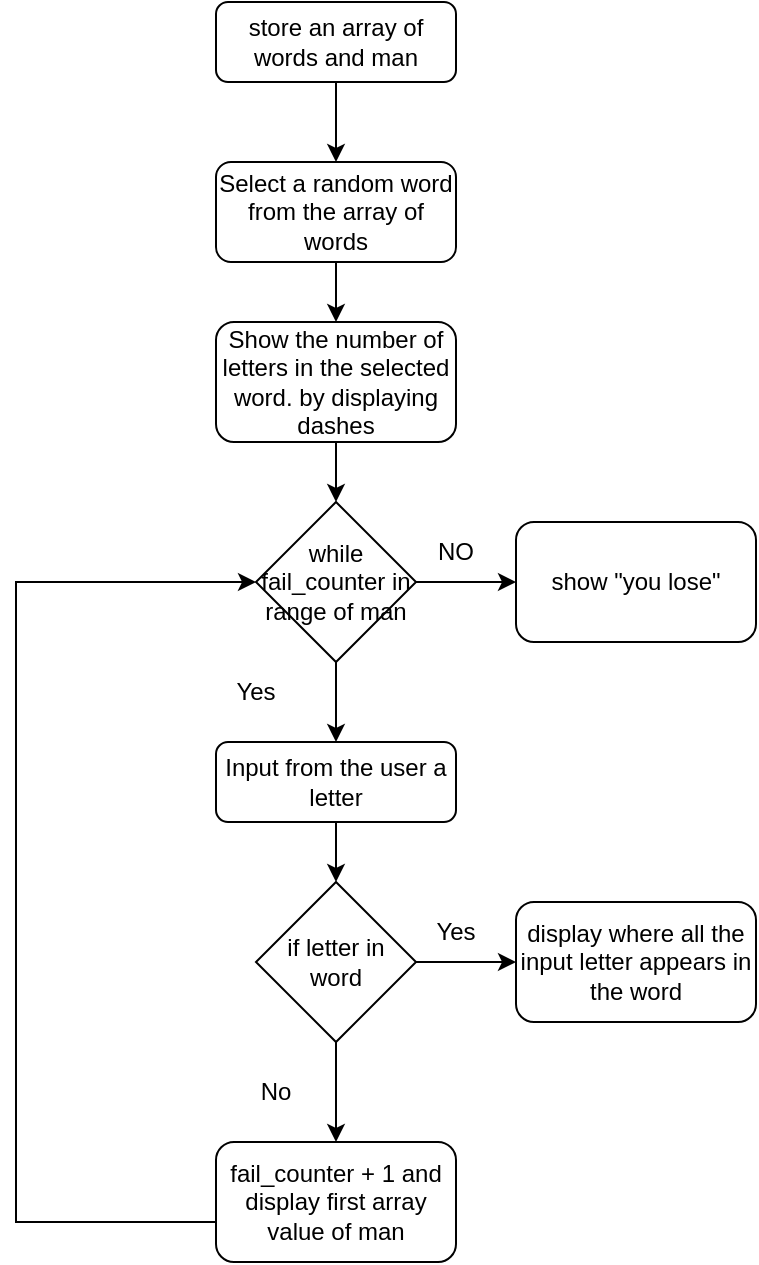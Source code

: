 <mxfile version="23.1.1" type="github">
  <diagram id="C5RBs43oDa-KdzZeNtuy" name="Page-1">
    <mxGraphModel dx="1026" dy="685" grid="1" gridSize="10" guides="1" tooltips="1" connect="1" arrows="1" fold="1" page="1" pageScale="1" pageWidth="827" pageHeight="1169" math="0" shadow="0">
      <root>
        <mxCell id="WIyWlLk6GJQsqaUBKTNV-0" />
        <mxCell id="WIyWlLk6GJQsqaUBKTNV-1" parent="WIyWlLk6GJQsqaUBKTNV-0" />
        <mxCell id="OPWrUQY2eA04fei_P-Wb-3" value="" style="edgeStyle=none;rounded=0;orthogonalLoop=1;jettySize=auto;html=1;" edge="1" parent="WIyWlLk6GJQsqaUBKTNV-1" source="WIyWlLk6GJQsqaUBKTNV-3" target="OPWrUQY2eA04fei_P-Wb-0">
          <mxGeometry relative="1" as="geometry" />
        </mxCell>
        <mxCell id="WIyWlLk6GJQsqaUBKTNV-3" value="store an array of words and man" style="rounded=1;whiteSpace=wrap;html=1;fontSize=12;glass=0;strokeWidth=1;shadow=0;" parent="WIyWlLk6GJQsqaUBKTNV-1" vertex="1">
          <mxGeometry x="160" y="80" width="120" height="40" as="geometry" />
        </mxCell>
        <mxCell id="OPWrUQY2eA04fei_P-Wb-28" value="" style="edgeStyle=none;rounded=0;orthogonalLoop=1;jettySize=auto;html=1;" edge="1" parent="WIyWlLk6GJQsqaUBKTNV-1" source="WIyWlLk6GJQsqaUBKTNV-7" target="OPWrUQY2eA04fei_P-Wb-13">
          <mxGeometry relative="1" as="geometry" />
        </mxCell>
        <mxCell id="WIyWlLk6GJQsqaUBKTNV-7" value="Input from the user a letter" style="rounded=1;whiteSpace=wrap;html=1;fontSize=12;glass=0;strokeWidth=1;shadow=0;" parent="WIyWlLk6GJQsqaUBKTNV-1" vertex="1">
          <mxGeometry x="160" y="450" width="120" height="40" as="geometry" />
        </mxCell>
        <mxCell id="OPWrUQY2eA04fei_P-Wb-5" value="" style="edgeStyle=none;rounded=0;orthogonalLoop=1;jettySize=auto;html=1;" edge="1" parent="WIyWlLk6GJQsqaUBKTNV-1" source="OPWrUQY2eA04fei_P-Wb-0" target="OPWrUQY2eA04fei_P-Wb-4">
          <mxGeometry relative="1" as="geometry" />
        </mxCell>
        <mxCell id="OPWrUQY2eA04fei_P-Wb-0" value="Select a random word from the array of words" style="rounded=1;whiteSpace=wrap;html=1;" vertex="1" parent="WIyWlLk6GJQsqaUBKTNV-1">
          <mxGeometry x="160" y="160" width="120" height="50" as="geometry" />
        </mxCell>
        <mxCell id="OPWrUQY2eA04fei_P-Wb-20" value="" style="edgeStyle=none;rounded=0;orthogonalLoop=1;jettySize=auto;html=1;" edge="1" parent="WIyWlLk6GJQsqaUBKTNV-1" source="OPWrUQY2eA04fei_P-Wb-4" target="OPWrUQY2eA04fei_P-Wb-9">
          <mxGeometry relative="1" as="geometry" />
        </mxCell>
        <mxCell id="OPWrUQY2eA04fei_P-Wb-4" value="Show the number of letters in the selected word. by displaying dashes" style="rounded=1;whiteSpace=wrap;html=1;" vertex="1" parent="WIyWlLk6GJQsqaUBKTNV-1">
          <mxGeometry x="160" y="240" width="120" height="60" as="geometry" />
        </mxCell>
        <mxCell id="OPWrUQY2eA04fei_P-Wb-21" value="" style="edgeStyle=none;rounded=0;orthogonalLoop=1;jettySize=auto;html=1;" edge="1" parent="WIyWlLk6GJQsqaUBKTNV-1" source="OPWrUQY2eA04fei_P-Wb-9" target="OPWrUQY2eA04fei_P-Wb-11">
          <mxGeometry relative="1" as="geometry" />
        </mxCell>
        <mxCell id="OPWrUQY2eA04fei_P-Wb-27" style="edgeStyle=none;rounded=0;orthogonalLoop=1;jettySize=auto;html=1;exitX=0.5;exitY=1;exitDx=0;exitDy=0;entryX=0.5;entryY=0;entryDx=0;entryDy=0;" edge="1" parent="WIyWlLk6GJQsqaUBKTNV-1" source="OPWrUQY2eA04fei_P-Wb-9" target="WIyWlLk6GJQsqaUBKTNV-7">
          <mxGeometry relative="1" as="geometry" />
        </mxCell>
        <mxCell id="OPWrUQY2eA04fei_P-Wb-9" value="while fail_counter in range of man" style="rhombus;whiteSpace=wrap;html=1;" vertex="1" parent="WIyWlLk6GJQsqaUBKTNV-1">
          <mxGeometry x="180" y="330" width="80" height="80" as="geometry" />
        </mxCell>
        <mxCell id="OPWrUQY2eA04fei_P-Wb-11" value="show &quot;you lose&quot;" style="rounded=1;whiteSpace=wrap;html=1;" vertex="1" parent="WIyWlLk6GJQsqaUBKTNV-1">
          <mxGeometry x="310" y="340" width="120" height="60" as="geometry" />
        </mxCell>
        <mxCell id="OPWrUQY2eA04fei_P-Wb-18" value="" style="edgeStyle=none;rounded=0;orthogonalLoop=1;jettySize=auto;html=1;" edge="1" parent="WIyWlLk6GJQsqaUBKTNV-1" source="OPWrUQY2eA04fei_P-Wb-13" target="OPWrUQY2eA04fei_P-Wb-14">
          <mxGeometry relative="1" as="geometry" />
        </mxCell>
        <mxCell id="OPWrUQY2eA04fei_P-Wb-19" value="" style="edgeStyle=none;rounded=0;orthogonalLoop=1;jettySize=auto;html=1;" edge="1" parent="WIyWlLk6GJQsqaUBKTNV-1" source="OPWrUQY2eA04fei_P-Wb-13" target="OPWrUQY2eA04fei_P-Wb-15">
          <mxGeometry relative="1" as="geometry" />
        </mxCell>
        <mxCell id="OPWrUQY2eA04fei_P-Wb-13" value="if letter in word" style="rhombus;whiteSpace=wrap;html=1;" vertex="1" parent="WIyWlLk6GJQsqaUBKTNV-1">
          <mxGeometry x="180" y="520" width="80" height="80" as="geometry" />
        </mxCell>
        <mxCell id="OPWrUQY2eA04fei_P-Wb-14" value="display where all the input letter appears in the word" style="rounded=1;whiteSpace=wrap;html=1;" vertex="1" parent="WIyWlLk6GJQsqaUBKTNV-1">
          <mxGeometry x="310" y="530" width="120" height="60" as="geometry" />
        </mxCell>
        <mxCell id="OPWrUQY2eA04fei_P-Wb-33" style="edgeStyle=orthogonalEdgeStyle;rounded=0;orthogonalLoop=1;jettySize=auto;html=1;entryX=0;entryY=0.5;entryDx=0;entryDy=0;" edge="1" parent="WIyWlLk6GJQsqaUBKTNV-1" source="OPWrUQY2eA04fei_P-Wb-15" target="OPWrUQY2eA04fei_P-Wb-9">
          <mxGeometry relative="1" as="geometry">
            <Array as="points">
              <mxPoint x="60" y="690" />
              <mxPoint x="60" y="370" />
            </Array>
          </mxGeometry>
        </mxCell>
        <mxCell id="OPWrUQY2eA04fei_P-Wb-15" value="fail_counter + 1 and display first array value of man" style="rounded=1;whiteSpace=wrap;html=1;" vertex="1" parent="WIyWlLk6GJQsqaUBKTNV-1">
          <mxGeometry x="160" y="650" width="120" height="60" as="geometry" />
        </mxCell>
        <mxCell id="OPWrUQY2eA04fei_P-Wb-29" value="NO" style="text;html=1;strokeColor=none;fillColor=none;align=center;verticalAlign=middle;whiteSpace=wrap;rounded=0;" vertex="1" parent="WIyWlLk6GJQsqaUBKTNV-1">
          <mxGeometry x="250" y="340" width="60" height="30" as="geometry" />
        </mxCell>
        <mxCell id="OPWrUQY2eA04fei_P-Wb-30" value="Yes" style="text;html=1;strokeColor=none;fillColor=none;align=center;verticalAlign=middle;whiteSpace=wrap;rounded=0;" vertex="1" parent="WIyWlLk6GJQsqaUBKTNV-1">
          <mxGeometry x="150" y="410" width="60" height="30" as="geometry" />
        </mxCell>
        <mxCell id="OPWrUQY2eA04fei_P-Wb-31" value="Yes" style="text;html=1;strokeColor=none;fillColor=none;align=center;verticalAlign=middle;whiteSpace=wrap;rounded=0;" vertex="1" parent="WIyWlLk6GJQsqaUBKTNV-1">
          <mxGeometry x="250" y="530" width="60" height="30" as="geometry" />
        </mxCell>
        <mxCell id="OPWrUQY2eA04fei_P-Wb-32" value="No" style="text;html=1;strokeColor=none;fillColor=none;align=center;verticalAlign=middle;whiteSpace=wrap;rounded=0;" vertex="1" parent="WIyWlLk6GJQsqaUBKTNV-1">
          <mxGeometry x="160" y="610" width="60" height="30" as="geometry" />
        </mxCell>
      </root>
    </mxGraphModel>
  </diagram>
</mxfile>
